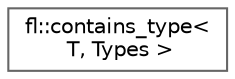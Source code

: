 digraph "Graphical Class Hierarchy"
{
 // INTERACTIVE_SVG=YES
 // LATEX_PDF_SIZE
  bgcolor="transparent";
  edge [fontname=Helvetica,fontsize=10,labelfontname=Helvetica,labelfontsize=10];
  node [fontname=Helvetica,fontsize=10,shape=box,height=0.2,width=0.4];
  rankdir="LR";
  Node0 [id="Node000000",label="fl::contains_type\<\l T, Types \>",height=0.2,width=0.4,color="grey40", fillcolor="white", style="filled",URL="$d4/d36/namespacefl.html#d5/d42/structfl_1_1contains__type",tooltip=" "];
}
